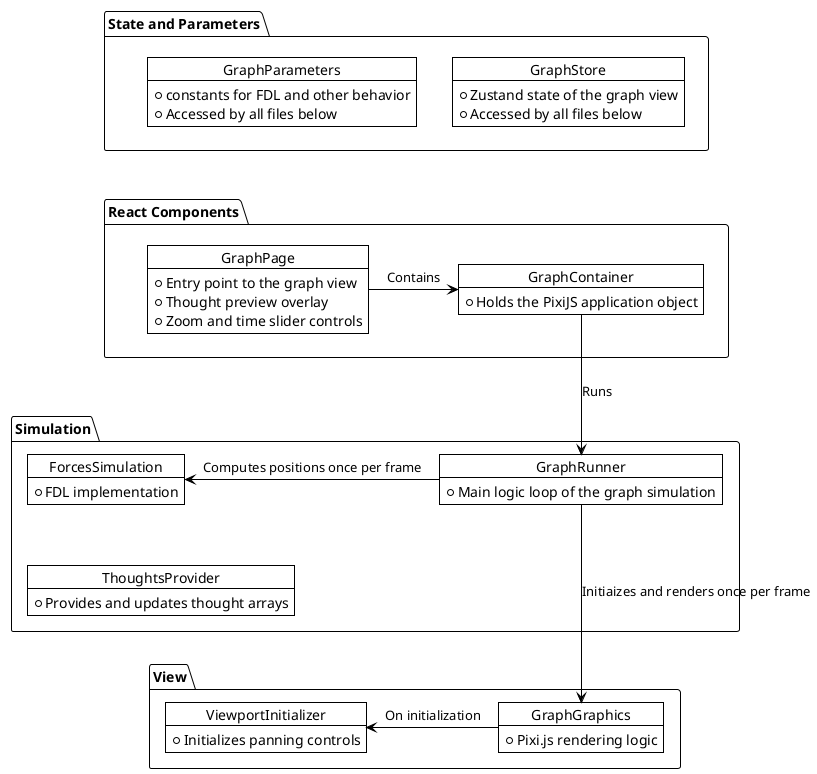 @startuml
!theme plain
hide empty members

package "React Components" {
  object GraphPage {
+ Entry point to the graph view
+ Thought preview overlay
+ Zoom and time slider controls
  }

  object GraphContainer {
+ Holds the PixiJS application object
  }
}


package "State and Parameters" {
  object GraphStore {
+ Zustand state of the graph view
+ Accessed by all files below
  }
  object GraphParameters {
+ constants for FDL and other behavior
+ Accessed by all files below
  }
}

package Simulation {
  object GraphRunner {
+ Main logic loop of the graph simulation
  }

  object ForcesSimulation {
+ FDL implementation
  }
  object ThoughtsProvider {
+ Provides and updates thought arrays
  }
}

package View {
  object GraphGraphics {
+ Pixi.js rendering logic
  }
  object ViewportInitializer {
+ Initializes panning controls
  }
}


"ForcesSimulation" <-[hidden]- "ThoughtsProvider" 
GraphPage -> GraphContainer : "Contains"
GraphContainer --> GraphRunner : "Runs"
GraphRunner ---> GraphGraphics : "Initiaizes and renders once per frame"
ViewportInitializer <- GraphGraphics: "On initialization"
ForcesSimulation <- GraphRunner : "Computes positions once per frame"
"State and Parameters" <--[hidden] "React Components"
@enduml